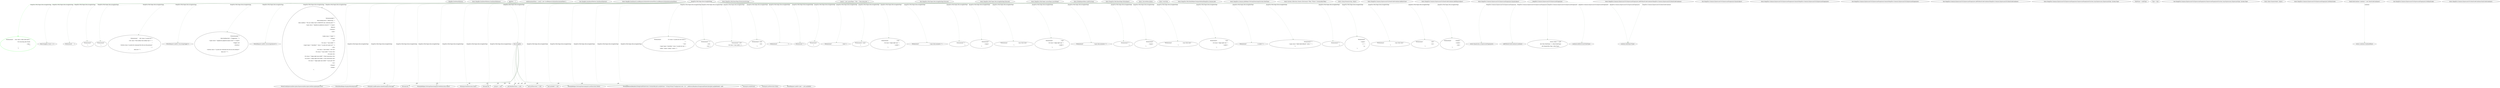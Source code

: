 digraph  {
n5 [label="Hangfire.DashboardOptions", span=""];
n0 [cluster="Hangfire.DashboardOptions.DashboardOptions()", label="Entry Hangfire.DashboardOptions.DashboardOptions()", span="23-23"];
n1 [cluster="Hangfire.DashboardOptions.DashboardOptions()", label="AppPath = ''/''", span="25-25"];
n2 [cluster="Hangfire.DashboardOptions.DashboardOptions()", label="AuthorizationFilters = new[] { new LocalRequestsOnlyAuthorizationFilter() }", span="26-26"];
n3 [cluster="Hangfire.DashboardOptions.DashboardOptions()", label="Exit Hangfire.DashboardOptions.DashboardOptions()", span="23-23"];
n4 [cluster="Hangfire.Dashboard.LocalRequestsOnlyAuthorizationFilter.LocalRequestsOnlyAuthorizationFilter()", label="Entry Hangfire.Dashboard.LocalRequestsOnlyAuthorizationFilter.LocalRequestsOnlyAuthorizationFilter()", span="22-22"];
d5 [cluster="HangFire.Web.Pages.RecurringJobsPage.Execute()", color=green, community=0, label="WriteLiteral(''    <div class=\''alert alert-info\''>\r\n        No recurring jobs found.\r\n    </div>\r'' +\r\n''\n'')", prediction=0, span="111-112"];
d67 [label="HangFire.Web.Pages.RecurringJobsPage", span=""];
d4 [cluster="HangFire.Web.Pages.RecurringJobsPage.Execute()", label="RecurringJobs.Count == 0", span="105-105"];
d55 [cluster="HangFire.Web.Pages.RecurringJobsPage.Execute()", label="WriteLiteral(''    '')", span="468-468"];
d57 [cluster="HangFire.Web.RazorPage.WriteLiteral(string)", label="Entry HangFire.Web.RazorPage.WriteLiteral(string)", span="69-69"];
d1 [cluster="HangFire.Web.Pages.RecurringJobsPage.Execute()", label="WriteLiteral(''\r\n'')", span="78-78"];
d2 [cluster="HangFire.Web.Pages.RecurringJobsPage.Execute()", label="Layout = new LayoutPage { Title = ''Recurring jobs'' }", span="94-94"];
d3 [cluster="HangFire.Web.Pages.RecurringJobsPage.Execute()", label="WriteLiteral(''\r\n'')", span="100-100"];
d6 [cluster="HangFire.Web.Pages.RecurringJobsPage.Execute()", label="WriteLiteral(''    <div class=\''js-jobs-list\''>\r\n        <div class=\''btn-toolbar btn-toolbar-top\''>'' +\r\n''\r\n            <button class=\''js-jobs-list-command btn btn-sm btn-primary\''\r\n     '' +\r\n''               data-url=\'''')", span="124-126"];
d7 [cluster="HangFire.Web.Pages.RecurringJobsPage.Execute()", label="Write(Request.LinkTo(''/recurring/trigger''))", span="131-131"];
d8 [cluster="HangFire.Web.Pages.RecurringJobsPage.Execute()", label="WriteLiteral(@''''''\r\n                    data-loading-text=''''Triggering...''''>\r\n                <span class=''''glyphicon glyphicon-play-circle''''></span>\r\n                Trigger now\r\n            </button>\r\n\r\n            <button class=''''js-jobs-list-command btn btn-sm btn-default''''\r\n                    data-url='''''')", span="136-143"];
d9 [cluster="HangFire.Web.Pages.RecurringJobsPage.Execute()", label="Write(Request.LinkTo(''/recurring/remove''))", span="148-148"];
d10 [cluster="HangFire.Web.Pages.RecurringJobsPage.Execute()", label="WriteLiteral(@''''''\r\n                    data-loading-text=''''Removing...''''\r\n                    data-confirm=''''Do you really want to REMOVE ALL selected jobs?''''>\r\n                <span class=''''glyphicon glyphicon-remove''''></span>\r\n                Remove\r\n            </button>\r\n        </div>\r\n\r\n        <table class=''''table''''>\r\n            <thead>\r\n                <tr>\r\n                    <th class=''''min-width''''>\r\n                        <input type=''''checkbox'''' class=''''js-jobs-list-select-all'''' />\r\n                    </th>\r\n                    <th class=''''min-width''''>Id</th>\r\n                    <th class=''''min-width''''>Cron</th>\r\n                    <th>Job</th>\r\n                    <th class=''''align-right min-width''''>Next execution</th>\r\n                    <th class=''''align-right min-width''''>Last execution</th>\r\n                    <th class=''''align-right min-width''''>Last job</th>\r\n                </tr>\r\n            </thead>\r\n            <tbody>\r\n'')", span="153-176"];
d11 [cluster="HangFire.Web.Pages.RecurringJobsPage.Execute()", label=RecurringJobs, span="181-181"];
d12 [cluster="HangFire.Web.Pages.RecurringJobsPage.Execute()", label="WriteLiteral(''                    <tr class=\''js-jobs-list-row hover\''>\r\n                        '' +\r\n''<td>\r\n                            <input type=\''checkbox\'' class=\''js-jobs-list-che'' +\r\n''ckbox\'' name=\''jobs[]\'' value=\'''')", span="187-189"];
d13 [cluster="HangFire.Web.Pages.RecurringJobsPage.Execute()", label="Write(job.Id)", span="194-194"];
d14 [cluster="HangFire.Web.Pages.RecurringJobsPage.Execute()", label="WriteLiteral(''\'' />\r\n                        </td>\r\n                        <td>'')", span="199-199"];
d15 [cluster="HangFire.Web.Pages.RecurringJobsPage.Execute()", label="Write(job.Id)", span="204-204"];
d16 [cluster="HangFire.Web.Pages.RecurringJobsPage.Execute()", label="WriteLiteral(''</td>\r\n                        <td class=\''min-width\''>'')", span="209-209"];
d17 [cluster="HangFire.Web.Pages.RecurringJobsPage.Execute()", label="Write(CronExpressionDescriptor.ExpressionDescriptor.GetDescription(job.Cron))", span="214-214"];
d18 [cluster="HangFire.Web.Pages.RecurringJobsPage.Execute()", label="WriteLiteral(''</td>\r\n                        <td>\r\n'')", span="219-219"];
d20 [cluster="HangFire.Web.Pages.RecurringJobsPage.Execute()", label="WriteLiteral(''                                '')", span="230-230"];
d21 [cluster="HangFire.Web.Pages.RecurringJobsPage.Execute()", label="WriteLiteral('' '')", span="232-232"];
d22 [cluster="HangFire.Web.Pages.RecurringJobsPage.Execute()", label="Write(HtmlHelper.DisplayMethod(job.Job))", span="237-237"];
d23 [cluster="HangFire.Web.Pages.RecurringJobsPage.Execute()", label="WriteLiteral(''\r\n'')", span="242-242"];
d24 [cluster="HangFire.Web.Pages.RecurringJobsPage.Execute()", label="WriteLiteral(''                                <em>'')", span="254-254"];
d25 [cluster="HangFire.Web.Pages.RecurringJobsPage.Execute()", label="Write(job.LoadException.InnerException.Message)", span="259-259"];
d26 [cluster="HangFire.Web.Pages.RecurringJobsPage.Execute()", label="WriteLiteral(''</em>\r\n'')", span="264-264"];
d27 [cluster="HangFire.Web.Pages.RecurringJobsPage.Execute()", label="WriteLiteral(''                        </td>\r\n                        <td class=\''align-right min'' +\r\n''-width\''>\r\n'')", span="274-275"];
d29 [cluster="HangFire.Web.Pages.RecurringJobsPage.Execute()", label="WriteLiteral(''                                <span data-moment=\'''')", span="286-286"];
d30 [cluster="HangFire.Web.Pages.RecurringJobsPage.Execute()", label="Write(JobHelper.ToStringTimestamp(job.NextExecution.Value))", span="291-291"];
d31 [cluster="HangFire.Web.Pages.RecurringJobsPage.Execute()", label="WriteLiteral(''\''>\r\n                                    '')", span="296-296"];
d32 [cluster="HangFire.Web.Pages.RecurringJobsPage.Execute()", label="Write(job.NextExecution.Value)", span="301-301"];
d33 [cluster="HangFire.Web.Pages.RecurringJobsPage.Execute()", label="WriteLiteral(''\r\n                                </span>\r\n'')", span="306-306"];
d34 [cluster="HangFire.Web.Pages.RecurringJobsPage.Execute()", label="WriteLiteral(''                                <em>N/A</em>\r\n'')", span="318-318"];
d35 [cluster="HangFire.Web.Pages.RecurringJobsPage.Execute()", label="WriteLiteral(''                        </td>\r\n                        <td class=\''align-right min'' +\r\n''-width\''>\r\n'')", span="328-329"];
d37 [cluster="HangFire.Web.Pages.RecurringJobsPage.Execute()", label="WriteLiteral(''                                <span data-moment=\'''')", span="340-340"];
d38 [cluster="HangFire.Web.Pages.RecurringJobsPage.Execute()", label="Write(JobHelper.ToStringTimestamp(job.LastExecution.Value))", span="345-345"];
d39 [cluster="HangFire.Web.Pages.RecurringJobsPage.Execute()", label="WriteLiteral(''\''>\r\n                                    '')", span="350-350"];
d40 [cluster="HangFire.Web.Pages.RecurringJobsPage.Execute()", label="Write(job.LastExecution.Value)", span="355-355"];
d41 [cluster="HangFire.Web.Pages.RecurringJobsPage.Execute()", label="WriteLiteral(''\r\n                                </span>\r\n'')", span="360-360"];
d42 [cluster="HangFire.Web.Pages.RecurringJobsPage.Execute()", label="WriteLiteral(''                                <em>N/A</em>\r\n'')", span="372-372"];
d43 [cluster="HangFire.Web.Pages.RecurringJobsPage.Execute()", label="WriteLiteral(''                        </td>\r\n                        <td class=\''align-right min'' +\r\n''-width\''>\r\n'')", span="382-383"];
d45 [cluster="HangFire.Web.Pages.RecurringJobsPage.Execute()", label="WriteLiteral(''                                <a href=\'''')", span="394-394"];
d46 [cluster="HangFire.Web.Pages.RecurringJobsPage.Execute()", label="Write(Request.LinkTo(''/job/'' + job.LastJobId))", span="399-399"];
d47 [cluster="HangFire.Web.Pages.RecurringJobsPage.Execute()", label="WriteLiteral(''\''>\r\n                                    <span class=\''label label-default\'' style=\'''' +\r\n'''')", span="404-405"];
d48 [cluster="HangFire.Web.Pages.RecurringJobsPage.Execute()", label="Write(JobHistoryRenderer.ForegroundStateColors.ContainsKey(job.LastJobState) ? String.Format(''background-color: {0};'', JobHistoryRenderer.ForegroundStateColors[job.LastJobState]) : null)", span="410-410"];
d49 [cluster="HangFire.Web.Pages.RecurringJobsPage.Execute()", label="WriteLiteral(''\''>\r\n                                        '')", span="415-415"];
d50 [cluster="HangFire.Web.Pages.RecurringJobsPage.Execute()", label="Write(job.LastJobState)", span="420-420"];
d51 [cluster="HangFire.Web.Pages.RecurringJobsPage.Execute()", label="WriteLiteral(''\r\n                                    </span>\r\n                                </'' +\r\n''a>\r\n'')", span="425-426"];
d52 [cluster="HangFire.Web.Pages.RecurringJobsPage.Execute()", label="WriteLiteral(''                                <em>N/A</em>\r\n'')", span="438-438"];
d53 [cluster="HangFire.Web.Pages.RecurringJobsPage.Execute()", label="WriteLiteral(''                        </td>\r\n                    </tr>\r\n'')", span="448-448"];
d54 [cluster="HangFire.Web.Pages.RecurringJobsPage.Execute()", label="WriteLiteral(''            </tbody>\r\n        </table>\r\n    </div>\r\n'')", span="458-458"];
d56 [cluster="HangFire.Web.Pages.RecurringJobsPage.Execute()", label="Exit HangFire.Web.Pages.RecurringJobsPage.Execute()", span="74-74"];
d0 [cluster="HangFire.Web.Pages.RecurringJobsPage.Execute()", label="Entry HangFire.Web.Pages.RecurringJobsPage.Execute()", span="74-74"];
d58 [cluster="HangFire.Web.Pages.LayoutPage.LayoutPage()", label="Entry HangFire.Web.Pages.LayoutPage.LayoutPage()", span="4-4"];
d59 [cluster="HttpRequestBase.LinkTo(string)", label="Entry HttpRequestBase.LinkTo(string)", span="24-24"];
d60 [cluster="HangFire.Web.RazorPage.Write(object)", label="Entry HangFire.Web.RazorPage.Write(object)", span="76-76"];
d19 [cluster="HangFire.Web.Pages.RecurringJobsPage.Execute()", label="job.Job != null", span="224-224"];
d28 [cluster="HangFire.Web.Pages.RecurringJobsPage.Execute()", label="job.NextExecution != null", span="280-280"];
d36 [cluster="HangFire.Web.Pages.RecurringJobsPage.Execute()", label="job.LastExecution != null", span="334-334"];
d44 [cluster="HangFire.Web.Pages.RecurringJobsPage.Execute()", label="job.LastJobId != null", span="388-388"];
d61 [cluster="Unk.GetDescription", label="Entry Unk.GetDescription", span=""];
d62 [cluster="Unk.Write", label="Entry Unk.Write", span=""];
d63 [cluster="HangFire.Web.HtmlHelper.DisplayMethod(HangFire.Common.Job)", label="Entry HangFire.Web.HtmlHelper.DisplayMethod(HangFire.Common.Job)", span="30-30"];
d64 [cluster="HangFire.Common.JobHelper.ToStringTimestamp(System.DateTime)", label="Entry HangFire.Common.JobHelper.ToStringTimestamp(System.DateTime)", span="50-50"];
d65 [cluster="System.Collections.Generic.IDictionary<TKey, TValue>.ContainsKey(TKey)", label="Entry System.Collections.Generic.IDictionary<TKey, TValue>.ContainsKey(TKey)", span="0-0"];
d66 [cluster="string.Format(string, object)", label="Entry string.Format(string, object)", span="0-0"];
m0_8 [cluster="HangFire.Common.ExpressionUtil.HashCodeCombiner.AddInt32(int)", file="PrefetchJobFetcher.cs", label="Entry HangFire.Common.ExpressionUtil.HashCodeCombiner.AddInt32(int)", span="46-46"];
m0_9 [cluster="HangFire.Common.ExpressionUtil.HashCodeCombiner.AddObject(object)", file="PrefetchJobFetcher.cs", label="Entry HangFire.Common.ExpressionUtil.HashCodeCombiner.AddObject(object)", span="51-51"];
m0_14 [cluster="HangFire.Common.ExpressionUtil.ExpressionFingerprint.Equals(object)", file="PrefetchJobFetcher.cs", label="Entry HangFire.Common.ExpressionUtil.ExpressionFingerprint.Equals(object)", span="37-37"];
m0_15 [cluster="HangFire.Common.ExpressionUtil.ExpressionFingerprint.Equals(object)", file="PrefetchJobFetcher.cs", label="return Equals(obj as ExpressionFingerprint);", span="39-39"];
m0_16 [cluster="HangFire.Common.ExpressionUtil.ExpressionFingerprint.Equals(object)", file="PrefetchJobFetcher.cs", label="Exit HangFire.Common.ExpressionUtil.ExpressionFingerprint.Equals(object)", span="37-37"];
m0_10 [cluster="HangFire.Common.ExpressionUtil.ExpressionFingerprint.Equals(HangFire.Common.ExpressionUtil.ExpressionFingerprint)", file="PrefetchJobFetcher.cs", label="Entry HangFire.Common.ExpressionUtil.ExpressionFingerprint.Equals(HangFire.Common.ExpressionUtil.ExpressionFingerprint)", span="30-30"];
m0_11 [cluster="HangFire.Common.ExpressionUtil.ExpressionFingerprint.Equals(HangFire.Common.ExpressionUtil.ExpressionFingerprint)", file="PrefetchJobFetcher.cs", label="return (other != null)\r\n                   && (this.NodeType == other.NodeType)\r\n                   && Equals(this.Type, other.Type);", span="32-34"];
m0_12 [cluster="HangFire.Common.ExpressionUtil.ExpressionFingerprint.Equals(HangFire.Common.ExpressionUtil.ExpressionFingerprint)", file="PrefetchJobFetcher.cs", label="Exit HangFire.Common.ExpressionUtil.ExpressionFingerprint.Equals(HangFire.Common.ExpressionUtil.ExpressionFingerprint)", span="30-30"];
m0_4 [cluster="HangFire.Common.ExpressionUtil.ExpressionFingerprint.AddToHashCodeCombiner(HangFire.Common.ExpressionUtil.HashCodeCombiner)", file="PrefetchJobFetcher.cs", label="Entry HangFire.Common.ExpressionUtil.ExpressionFingerprint.AddToHashCodeCombiner(HangFire.Common.ExpressionUtil.HashCodeCombiner)", span="24-24"];
m0_5 [cluster="HangFire.Common.ExpressionUtil.ExpressionFingerprint.AddToHashCodeCombiner(HangFire.Common.ExpressionUtil.HashCodeCombiner)", file="PrefetchJobFetcher.cs", label="combiner.AddInt32((int)NodeType)", span="26-26"];
m0_6 [cluster="HangFire.Common.ExpressionUtil.ExpressionFingerprint.AddToHashCodeCombiner(HangFire.Common.ExpressionUtil.HashCodeCombiner)", file="PrefetchJobFetcher.cs", label="combiner.AddObject(Type)", span="27-27"];
m0_7 [cluster="HangFire.Common.ExpressionUtil.ExpressionFingerprint.AddToHashCodeCombiner(HangFire.Common.ExpressionUtil.HashCodeCombiner)", file="PrefetchJobFetcher.cs", label="Exit HangFire.Common.ExpressionUtil.ExpressionFingerprint.AddToHashCodeCombiner(HangFire.Common.ExpressionUtil.HashCodeCombiner)", span="24-24"];
m0_0 [cluster="HangFire.Common.ExpressionUtil.ExpressionFingerprint.ExpressionFingerprint(System.Linq.Expressions.ExpressionType, System.Type)", file="PrefetchJobFetcher.cs", label="Entry HangFire.Common.ExpressionUtil.ExpressionFingerprint.ExpressionFingerprint(System.Linq.Expressions.ExpressionType, System.Type)", span="12-12"];
m0_1 [cluster="HangFire.Common.ExpressionUtil.ExpressionFingerprint.ExpressionFingerprint(System.Linq.Expressions.ExpressionType, System.Type)", file="PrefetchJobFetcher.cs", label="NodeType = nodeType", span="14-14"];
m0_2 [cluster="HangFire.Common.ExpressionUtil.ExpressionFingerprint.ExpressionFingerprint(System.Linq.Expressions.ExpressionType, System.Type)", file="PrefetchJobFetcher.cs", label="Type = type", span="15-15"];
m0_3 [cluster="HangFire.Common.ExpressionUtil.ExpressionFingerprint.ExpressionFingerprint(System.Linq.Expressions.ExpressionType, System.Type)", file="PrefetchJobFetcher.cs", label="Exit HangFire.Common.ExpressionUtil.ExpressionFingerprint.ExpressionFingerprint(System.Linq.Expressions.ExpressionType, System.Type)", span="12-12"];
m0_13 [cluster="object.Equals(object, object)", file="PrefetchJobFetcher.cs", label="Entry object.Equals(object, object)", span="0-0"];
m0_17 [cluster="HangFire.Common.ExpressionUtil.ExpressionFingerprint.GetHashCode()", file="PrefetchJobFetcher.cs", label="Entry HangFire.Common.ExpressionUtil.ExpressionFingerprint.GetHashCode()", span="42-42"];
m0_18 [cluster="HangFire.Common.ExpressionUtil.ExpressionFingerprint.GetHashCode()", file="PrefetchJobFetcher.cs", label="HashCodeCombiner combiner = new HashCodeCombiner()", span="44-44"];
m0_19 [cluster="HangFire.Common.ExpressionUtil.ExpressionFingerprint.GetHashCode()", file="PrefetchJobFetcher.cs", label="AddToHashCodeCombiner(combiner)", span="45-45"];
m0_20 [cluster="HangFire.Common.ExpressionUtil.ExpressionFingerprint.GetHashCode()", file="PrefetchJobFetcher.cs", label="return combiner.CombinedHash;", span="46-46"];
m0_21 [cluster="HangFire.Common.ExpressionUtil.ExpressionFingerprint.GetHashCode()", file="PrefetchJobFetcher.cs", label="Exit HangFire.Common.ExpressionUtil.ExpressionFingerprint.GetHashCode()", span="42-42"];
m0_22 [cluster="HangFire.Common.ExpressionUtil.HashCodeCombiner.HashCodeCombiner()", file="PrefetchJobFetcher.cs", label="Entry HangFire.Common.ExpressionUtil.HashCodeCombiner.HashCodeCombiner()", span="7-7"];
m0_23 [file="PrefetchJobFetcher.cs", label="HangFire.Common.ExpressionUtil.ExpressionFingerprint", span=""];
d67 -> d5  [color=green, key=1, label="HangFire.Web.Pages.RecurringJobsPage", style=dashed];
d67 -> d1  [color=darkseagreen4, key=1, label="HangFire.Web.Pages.RecurringJobsPage", style=dashed];
d67 -> d3  [color=darkseagreen4, key=1, label="HangFire.Web.Pages.RecurringJobsPage", style=dashed];
d67 -> d4  [color=darkseagreen4, key=1, label="HangFire.Web.Pages.RecurringJobsPage", style=dashed];
d67 -> d6  [color=darkseagreen4, key=1, label="HangFire.Web.Pages.RecurringJobsPage", style=dashed];
d67 -> d7  [color=darkseagreen4, key=1, label="HangFire.Web.Pages.RecurringJobsPage", style=dashed];
d67 -> d8  [color=darkseagreen4, key=1, label="HangFire.Web.Pages.RecurringJobsPage", style=dashed];
d67 -> d9  [color=darkseagreen4, key=1, label="HangFire.Web.Pages.RecurringJobsPage", style=dashed];
d67 -> d10  [color=darkseagreen4, key=1, label="HangFire.Web.Pages.RecurringJobsPage", style=dashed];
d67 -> d11  [color=darkseagreen4, key=1, label="HangFire.Web.Pages.RecurringJobsPage", style=dashed];
d67 -> d12  [color=darkseagreen4, key=1, label="HangFire.Web.Pages.RecurringJobsPage", style=dashed];
d67 -> d13  [color=darkseagreen4, key=1, label="HangFire.Web.Pages.RecurringJobsPage", style=dashed];
d67 -> d14  [color=darkseagreen4, key=1, label="HangFire.Web.Pages.RecurringJobsPage", style=dashed];
d67 -> d15  [color=darkseagreen4, key=1, label="HangFire.Web.Pages.RecurringJobsPage", style=dashed];
d67 -> d16  [color=darkseagreen4, key=1, label="HangFire.Web.Pages.RecurringJobsPage", style=dashed];
d67 -> d17  [color=darkseagreen4, key=1, label="HangFire.Web.Pages.RecurringJobsPage", style=dashed];
d67 -> d18  [color=darkseagreen4, key=1, label="HangFire.Web.Pages.RecurringJobsPage", style=dashed];
d67 -> d20  [color=darkseagreen4, key=1, label="HangFire.Web.Pages.RecurringJobsPage", style=dashed];
d67 -> d21  [color=darkseagreen4, key=1, label="HangFire.Web.Pages.RecurringJobsPage", style=dashed];
d67 -> d22  [color=darkseagreen4, key=1, label="HangFire.Web.Pages.RecurringJobsPage", style=dashed];
d67 -> d23  [color=darkseagreen4, key=1, label="HangFire.Web.Pages.RecurringJobsPage", style=dashed];
d67 -> d24  [color=darkseagreen4, key=1, label="HangFire.Web.Pages.RecurringJobsPage", style=dashed];
d67 -> d25  [color=darkseagreen4, key=1, label="HangFire.Web.Pages.RecurringJobsPage", style=dashed];
d67 -> d26  [color=darkseagreen4, key=1, label="HangFire.Web.Pages.RecurringJobsPage", style=dashed];
d67 -> d27  [color=darkseagreen4, key=1, label="HangFire.Web.Pages.RecurringJobsPage", style=dashed];
d67 -> d29  [color=darkseagreen4, key=1, label="HangFire.Web.Pages.RecurringJobsPage", style=dashed];
d67 -> d30  [color=darkseagreen4, key=1, label="HangFire.Web.Pages.RecurringJobsPage", style=dashed];
d67 -> d31  [color=darkseagreen4, key=1, label="HangFire.Web.Pages.RecurringJobsPage", style=dashed];
d67 -> d32  [color=darkseagreen4, key=1, label="HangFire.Web.Pages.RecurringJobsPage", style=dashed];
d67 -> d33  [color=darkseagreen4, key=1, label="HangFire.Web.Pages.RecurringJobsPage", style=dashed];
d67 -> d34  [color=darkseagreen4, key=1, label="HangFire.Web.Pages.RecurringJobsPage", style=dashed];
d67 -> d35  [color=darkseagreen4, key=1, label="HangFire.Web.Pages.RecurringJobsPage", style=dashed];
d67 -> d37  [color=darkseagreen4, key=1, label="HangFire.Web.Pages.RecurringJobsPage", style=dashed];
d67 -> d38  [color=darkseagreen4, key=1, label="HangFire.Web.Pages.RecurringJobsPage", style=dashed];
d67 -> d39  [color=darkseagreen4, key=1, label="HangFire.Web.Pages.RecurringJobsPage", style=dashed];
d67 -> d40  [color=darkseagreen4, key=1, label="HangFire.Web.Pages.RecurringJobsPage", style=dashed];
d67 -> d41  [color=darkseagreen4, key=1, label="HangFire.Web.Pages.RecurringJobsPage", style=dashed];
d67 -> d42  [color=darkseagreen4, key=1, label="HangFire.Web.Pages.RecurringJobsPage", style=dashed];
d67 -> d43  [color=darkseagreen4, key=1, label="HangFire.Web.Pages.RecurringJobsPage", style=dashed];
d67 -> d45  [color=darkseagreen4, key=1, label="HangFire.Web.Pages.RecurringJobsPage", style=dashed];
d67 -> d46  [color=darkseagreen4, key=1, label="HangFire.Web.Pages.RecurringJobsPage", style=dashed];
d67 -> d47  [color=darkseagreen4, key=1, label="HangFire.Web.Pages.RecurringJobsPage", style=dashed];
d67 -> d48  [color=darkseagreen4, key=1, label="HangFire.Web.Pages.RecurringJobsPage", style=dashed];
d67 -> d49  [color=darkseagreen4, key=1, label="HangFire.Web.Pages.RecurringJobsPage", style=dashed];
d67 -> d50  [color=darkseagreen4, key=1, label="HangFire.Web.Pages.RecurringJobsPage", style=dashed];
d67 -> d51  [color=darkseagreen4, key=1, label="HangFire.Web.Pages.RecurringJobsPage", style=dashed];
d67 -> d52  [color=darkseagreen4, key=1, label="HangFire.Web.Pages.RecurringJobsPage", style=dashed];
d67 -> d53  [color=darkseagreen4, key=1, label="HangFire.Web.Pages.RecurringJobsPage", style=dashed];
d67 -> d54  [color=darkseagreen4, key=1, label="HangFire.Web.Pages.RecurringJobsPage", style=dashed];
d67 -> d55  [color=darkseagreen4, key=1, label="HangFire.Web.Pages.RecurringJobsPage", style=dashed];
d11 -> d13  [color=darkseagreen4, key=1, label=job, style=dashed];
d11 -> d15  [color=darkseagreen4, key=1, label=job, style=dashed];
d11 -> d17  [color=darkseagreen4, key=1, label=job, style=dashed];
d11 -> d19  [color=darkseagreen4, key=1, label=job, style=dashed];
d11 -> d22  [color=darkseagreen4, key=1, label=job, style=dashed];
d11 -> d25  [color=darkseagreen4, key=1, label=job, style=dashed];
d11 -> d28  [color=darkseagreen4, key=1, label=job, style=dashed];
d11 -> d30  [color=darkseagreen4, key=1, label=job, style=dashed];
d11 -> d32  [color=darkseagreen4, key=1, label=job, style=dashed];
d11 -> d36  [color=darkseagreen4, key=1, label=job, style=dashed];
d11 -> d38  [color=darkseagreen4, key=1, label=job, style=dashed];
d11 -> d40  [color=darkseagreen4, key=1, label=job, style=dashed];
d11 -> d44  [color=darkseagreen4, key=1, label=job, style=dashed];
d11 -> d46  [color=darkseagreen4, key=1, label=job, style=dashed];
d11 -> d48  [color=darkseagreen4, key=1, label=job, style=dashed];
d11 -> d50  [color=darkseagreen4, key=1, label=job, style=dashed];
m0_4 -> m0_6  [color=darkseagreen4, key=1, label="HangFire.Common.ExpressionUtil.HashCodeCombiner", style=dashed];
m0_18 -> m0_20  [color=darkseagreen4, key=1, label=combiner, style=dashed];
m0_23 -> m0_5  [color=darkseagreen4, key=1, label="HangFire.Common.ExpressionUtil.ExpressionFingerprint", style=dashed];
m0_23 -> m0_6  [color=darkseagreen4, key=1, label="HangFire.Common.ExpressionUtil.ExpressionFingerprint", style=dashed];
m0_23 -> m0_11  [color=darkseagreen4, key=1, label="HangFire.Common.ExpressionUtil.ExpressionFingerprint", style=dashed];
m0_23 -> m0_15  [color=darkseagreen4, key=1, label="HangFire.Common.ExpressionUtil.ExpressionFingerprint", style=dashed];
m0_23 -> m0_19  [color=darkseagreen4, key=1, label="HangFire.Common.ExpressionUtil.ExpressionFingerprint", style=dashed];
}
